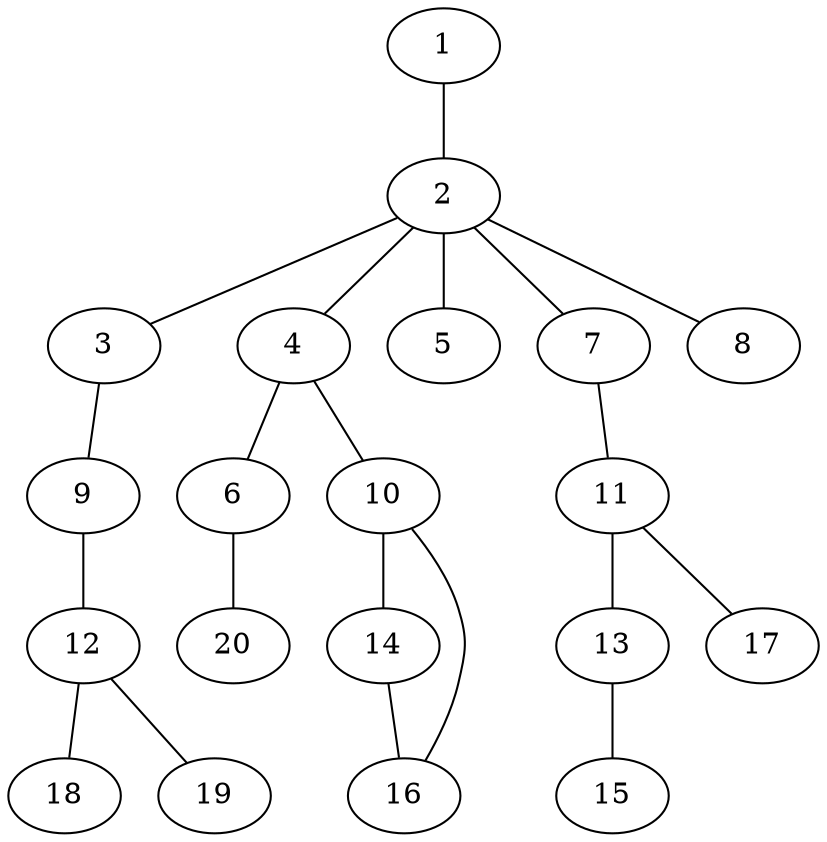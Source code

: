 graph graphname {1--2
2--3
2--4
2--5
2--7
2--8
3--9
4--6
4--10
6--20
7--11
9--12
10--14
10--16
11--13
11--17
12--18
12--19
13--15
14--16
}